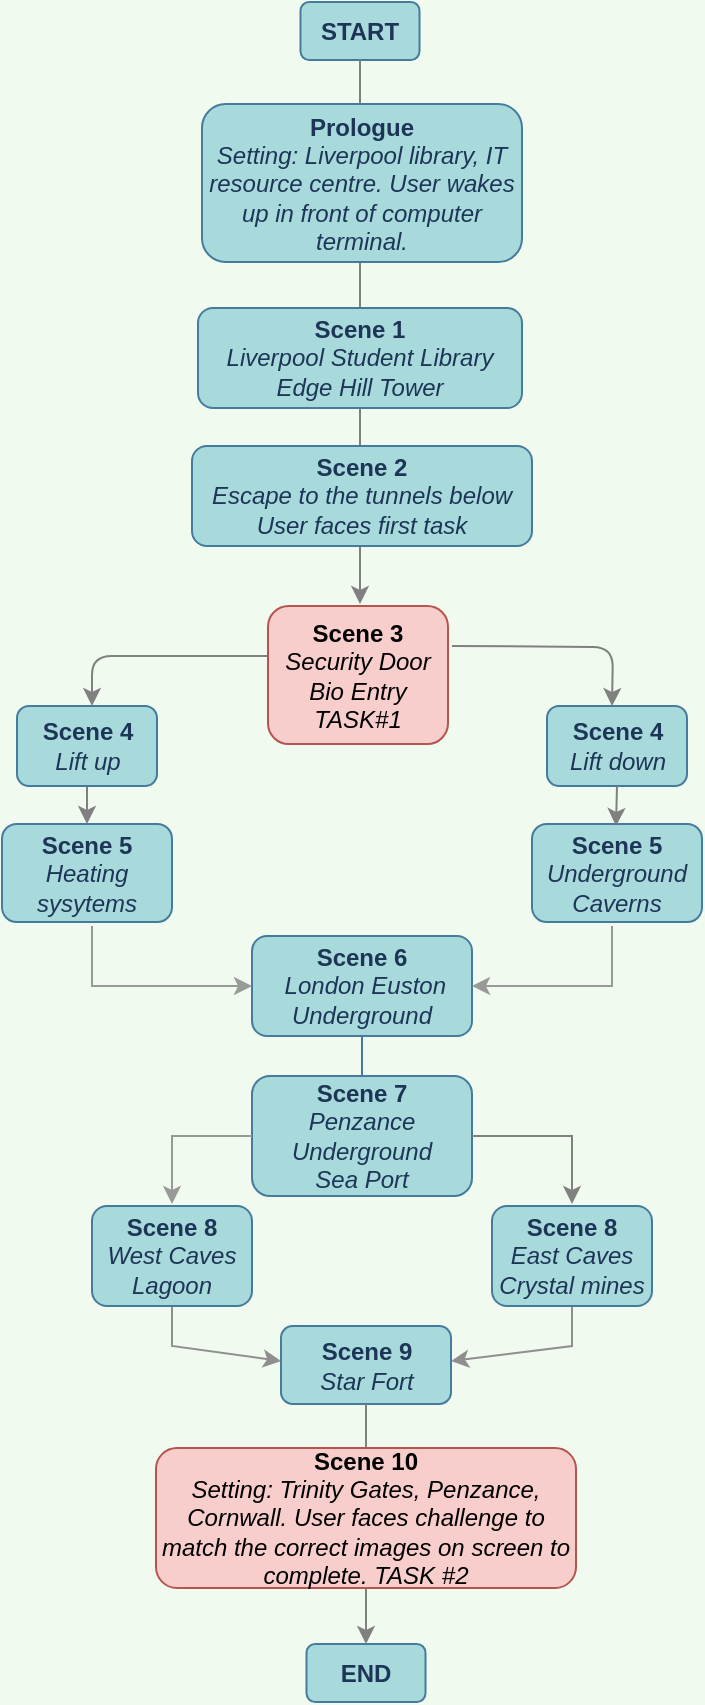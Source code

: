 <mxfile version="15.5.9" type="github">
  <diagram id="cXGQUIpQxS_fL44lwIFH" name="Page-1">
    <mxGraphModel dx="1312" dy="724" grid="1" gridSize="10" guides="1" tooltips="1" connect="1" arrows="1" fold="1" page="1" pageScale="1" pageWidth="850" pageHeight="1100" background="#F1FAEE" math="0" shadow="0">
      <root>
        <mxCell id="0" />
        <mxCell id="1" parent="0" />
        <mxCell id="5xCC1GNIO-IaGWrvfCco-57" style="edgeStyle=orthogonalEdgeStyle;curved=0;rounded=1;sketch=0;orthogonalLoop=1;jettySize=auto;html=1;fontColor=#1D3557;strokeColor=#808080;fillColor=#A8DADC;" parent="1" edge="1">
          <mxGeometry relative="1" as="geometry">
            <mxPoint x="540" y="391" as="targetPoint" />
            <mxPoint x="460" y="361" as="sourcePoint" />
          </mxGeometry>
        </mxCell>
        <mxCell id="5xCC1GNIO-IaGWrvfCco-59" style="edgeStyle=orthogonalEdgeStyle;curved=0;rounded=1;sketch=0;orthogonalLoop=1;jettySize=auto;html=1;fontColor=#1D3557;strokeColor=#808080;fillColor=#A8DADC;" parent="1" source="nOvAloDPaUvF_4_PYu3U-1" edge="1">
          <mxGeometry relative="1" as="geometry">
            <mxPoint x="280" y="391" as="targetPoint" />
            <Array as="points">
              <mxPoint x="280" y="366" />
            </Array>
          </mxGeometry>
        </mxCell>
        <mxCell id="nOvAloDPaUvF_4_PYu3U-1" value="&lt;b&gt;Scene 3 &lt;/b&gt;&lt;br&gt;&lt;i&gt;Security Door&lt;br&gt;Bio Entry&lt;br&gt;TASK#1&lt;br&gt;&lt;/i&gt;" style="whiteSpace=wrap;html=1;fillColor=#f8cecc;strokeColor=#b85450;rounded=1;" parent="1" vertex="1">
          <mxGeometry x="368" y="341" width="90" height="69" as="geometry" />
        </mxCell>
        <mxCell id="nOvAloDPaUvF_4_PYu3U-3" value="&lt;b&gt;Scene 5&lt;/b&gt; &lt;i&gt;Underground&lt;br&gt;Caverns&lt;/i&gt;" style="whiteSpace=wrap;html=1;fillColor=#A8DADC;strokeColor=#457B9D;fontColor=#1D3557;rounded=1;" parent="1" vertex="1">
          <mxGeometry x="500" y="450" width="85" height="49" as="geometry" />
        </mxCell>
        <mxCell id="5xCC1GNIO-IaGWrvfCco-63" value="" style="edgeStyle=orthogonalEdgeStyle;curved=0;rounded=1;sketch=0;orthogonalLoop=1;jettySize=auto;html=1;fontColor=#1D3557;strokeColor=#808080;fillColor=#A8DADC;entryX=0.5;entryY=0;entryDx=0;entryDy=0;" parent="1" source="5xCC1GNIO-IaGWrvfCco-49" target="5xCC1GNIO-IaGWrvfCco-79" edge="1">
          <mxGeometry relative="1" as="geometry">
            <mxPoint x="278" y="471" as="targetPoint" />
          </mxGeometry>
        </mxCell>
        <mxCell id="5xCC1GNIO-IaGWrvfCco-49" value="&lt;b&gt;Scene 4&lt;/b&gt;&lt;br&gt;&lt;i&gt;Lift up&lt;/i&gt;" style="whiteSpace=wrap;html=1;fillColor=#A8DADC;strokeColor=#457B9D;fontColor=#1D3557;rounded=1;" parent="1" vertex="1">
          <mxGeometry x="242.5" y="391" width="70" height="40" as="geometry" />
        </mxCell>
        <mxCell id="5xCC1GNIO-IaGWrvfCco-47" value="&lt;b&gt;Scene 4&lt;/b&gt;&lt;br&gt;&lt;i&gt;Lift down&lt;/i&gt;" style="whiteSpace=wrap;html=1;fillColor=#A8DADC;strokeColor=#457B9D;fontColor=#1D3557;rounded=1;" parent="1" vertex="1">
          <mxGeometry x="507.5" y="391" width="70" height="40" as="geometry" />
        </mxCell>
        <mxCell id="5xCC1GNIO-IaGWrvfCco-84" style="edgeStyle=orthogonalEdgeStyle;curved=0;rounded=1;sketch=0;orthogonalLoop=1;jettySize=auto;html=1;fontColor=#1D3557;strokeColor=#457B9D;fillColor=#A8DADC;" parent="1" source="5xCC1GNIO-IaGWrvfCco-67" edge="1">
          <mxGeometry relative="1" as="geometry">
            <mxPoint x="415.5" y="611" as="targetPoint" />
          </mxGeometry>
        </mxCell>
        <mxCell id="5xCC1GNIO-IaGWrvfCco-78" value="" style="edgeStyle=orthogonalEdgeStyle;curved=0;rounded=1;sketch=0;orthogonalLoop=1;jettySize=auto;html=1;fontColor=#1D3557;strokeColor=#808080;fillColor=#A8DADC;exitX=0.5;exitY=1;exitDx=0;exitDy=0;" parent="1" source="5xCC1GNIO-IaGWrvfCco-47" edge="1">
          <mxGeometry relative="1" as="geometry">
            <mxPoint x="542" y="441" as="sourcePoint" />
            <mxPoint x="542" y="451" as="targetPoint" />
          </mxGeometry>
        </mxCell>
        <mxCell id="5xCC1GNIO-IaGWrvfCco-67" value="&amp;nbsp; &amp;nbsp; &amp;nbsp; &amp;nbsp;&lt;b&gt;Scene 6&amp;nbsp; &lt;/b&gt;&amp;nbsp; &amp;nbsp; &amp;nbsp; &amp;nbsp;&lt;i&gt;London&amp;nbsp;Euston Underground&lt;/i&gt;" style="whiteSpace=wrap;html=1;fillColor=#A8DADC;strokeColor=#457B9D;rounded=1;fontColor=#1D3557;" parent="1" vertex="1">
          <mxGeometry x="360" y="506" width="110" height="50" as="geometry" />
        </mxCell>
        <mxCell id="5xCC1GNIO-IaGWrvfCco-79" value="&lt;b&gt;Scene 5&lt;/b&gt; &lt;i&gt;Heating sysytems&lt;/i&gt;" style="whiteSpace=wrap;html=1;fillColor=#A8DADC;strokeColor=#457B9D;fontColor=#1D3557;rounded=1;" parent="1" vertex="1">
          <mxGeometry x="235" y="450" width="85" height="49" as="geometry" />
        </mxCell>
        <mxCell id="5xCC1GNIO-IaGWrvfCco-85" value="&lt;b&gt;Scene 7&lt;/b&gt;&lt;br&gt;&lt;i&gt;Penzance Underground&lt;br&gt;Sea Port&lt;/i&gt;" style="whiteSpace=wrap;html=1;fillColor=#A8DADC;strokeColor=#457B9D;fontColor=#1D3557;rounded=1;" parent="1" vertex="1">
          <mxGeometry x="360" y="576" width="110" height="60" as="geometry" />
        </mxCell>
        <mxCell id="5xCC1GNIO-IaGWrvfCco-95" value="&lt;b&gt;Scene 9&lt;br&gt;&lt;/b&gt;&lt;i&gt;Star Fort&lt;/i&gt;" style="whiteSpace=wrap;html=1;fillColor=#A8DADC;strokeColor=#457B9D;fontColor=#1D3557;rounded=1;" parent="1" vertex="1">
          <mxGeometry x="374.5" y="701" width="85" height="39" as="geometry" />
        </mxCell>
        <mxCell id="0-ht7yui7lBvPjN0zQyr-3" value="&lt;b&gt;END&lt;/b&gt;" style="whiteSpace=wrap;html=1;fillColor=#A8DADC;strokeColor=#457B9D;fontColor=#1D3557;rounded=1;" parent="1" vertex="1">
          <mxGeometry x="387.25" y="860" width="59.5" height="29" as="geometry" />
        </mxCell>
        <mxCell id="0-ht7yui7lBvPjN0zQyr-6" value="" style="endArrow=classic;html=1;rounded=0;exitX=0.5;exitY=1;exitDx=0;exitDy=0;entryX=1;entryY=0.5;entryDx=0;entryDy=0;strokeColor=#8F8F8F;" parent="1" edge="1">
          <mxGeometry width="50" height="50" relative="1" as="geometry">
            <mxPoint x="520" y="682" as="sourcePoint" />
            <mxPoint x="459.5" y="718.5" as="targetPoint" />
            <Array as="points">
              <mxPoint x="520" y="711" />
            </Array>
          </mxGeometry>
        </mxCell>
        <mxCell id="0-ht7yui7lBvPjN0zQyr-7" value="" style="endArrow=classic;html=1;rounded=0;exitX=0.5;exitY=1;exitDx=0;exitDy=0;entryX=0;entryY=0.5;entryDx=0;entryDy=0;strokeColor=#8F8F8F;" parent="1" edge="1">
          <mxGeometry width="50" height="50" relative="1" as="geometry">
            <mxPoint x="320" y="682" as="sourcePoint" />
            <mxPoint x="374.5" y="718.5" as="targetPoint" />
            <Array as="points">
              <mxPoint x="320" y="711" />
            </Array>
          </mxGeometry>
        </mxCell>
        <mxCell id="0-ht7yui7lBvPjN0zQyr-8" value="" style="endArrow=classic;html=1;rounded=0;strokeColor=#999999;entryX=0;entryY=0.5;entryDx=0;entryDy=0;" parent="1" target="5xCC1GNIO-IaGWrvfCco-67" edge="1">
          <mxGeometry width="50" height="50" relative="1" as="geometry">
            <mxPoint x="280" y="501" as="sourcePoint" />
            <mxPoint x="210" y="571" as="targetPoint" />
            <Array as="points">
              <mxPoint x="280" y="531" />
            </Array>
          </mxGeometry>
        </mxCell>
        <mxCell id="0-ht7yui7lBvPjN0zQyr-9" value="" style="endArrow=classic;html=1;rounded=0;strokeColor=#999999;entryX=1;entryY=0.5;entryDx=0;entryDy=0;" parent="1" target="5xCC1GNIO-IaGWrvfCco-67" edge="1">
          <mxGeometry width="50" height="50" relative="1" as="geometry">
            <mxPoint x="540" y="501" as="sourcePoint" />
            <mxPoint x="460" y="501" as="targetPoint" />
            <Array as="points">
              <mxPoint x="540" y="531" />
            </Array>
          </mxGeometry>
        </mxCell>
        <mxCell id="P4V8NvUVzVmQZwW4-29D-3" value="" style="endArrow=classic;html=1;rounded=0;exitX=0;exitY=0.5;exitDx=0;exitDy=0;strokeColor=#999999;" parent="1" source="5xCC1GNIO-IaGWrvfCco-85" edge="1">
          <mxGeometry width="50" height="50" relative="1" as="geometry">
            <mxPoint x="400" y="631" as="sourcePoint" />
            <mxPoint x="320" y="640" as="targetPoint" />
            <Array as="points">
              <mxPoint x="320" y="606" />
            </Array>
          </mxGeometry>
        </mxCell>
        <mxCell id="P4V8NvUVzVmQZwW4-29D-4" value="" style="endArrow=classic;html=1;rounded=0;exitX=1;exitY=0.5;exitDx=0;exitDy=0;strokeColor=#808080;" parent="1" edge="1">
          <mxGeometry width="50" height="50" relative="1" as="geometry">
            <mxPoint x="470" y="606" as="sourcePoint" />
            <mxPoint x="520" y="640" as="targetPoint" />
            <Array as="points">
              <mxPoint x="520" y="606" />
            </Array>
          </mxGeometry>
        </mxCell>
        <mxCell id="P4V8NvUVzVmQZwW4-29D-13" value="&lt;b&gt;START&lt;/b&gt;" style="whiteSpace=wrap;html=1;fillColor=#A8DADC;strokeColor=#457B9D;fontColor=#1D3557;rounded=1;" parent="1" vertex="1">
          <mxGeometry x="384.25" y="39" width="59.5" height="29" as="geometry" />
        </mxCell>
        <mxCell id="zv1xlFOfzonrGdlPwrEh-5" value="" style="endArrow=classic;html=1;rounded=0;exitX=0.5;exitY=1;exitDx=0;exitDy=0;entryX=0.5;entryY=0;entryDx=0;entryDy=0;strokeColor=#808080;" edge="1" parent="1" source="5xCC1GNIO-IaGWrvfCco-95" target="0-ht7yui7lBvPjN0zQyr-3">
          <mxGeometry width="50" height="50" relative="1" as="geometry">
            <mxPoint x="490" y="720" as="sourcePoint" />
            <mxPoint x="540" y="670" as="targetPoint" />
          </mxGeometry>
        </mxCell>
        <mxCell id="P4V8NvUVzVmQZwW4-29D-14" value="" style="endArrow=classic;html=1;rounded=0;strokeColor=#808080;exitX=0.5;exitY=1;exitDx=0;exitDy=0;" parent="1" edge="1">
          <mxGeometry width="50" height="50" relative="1" as="geometry">
            <mxPoint x="414" y="68" as="sourcePoint" />
            <mxPoint x="414" y="340" as="targetPoint" />
          </mxGeometry>
        </mxCell>
        <mxCell id="5xCC1GNIO-IaGWrvfCco-101" value="&lt;b&gt;Scene 10&lt;br&gt;&lt;/b&gt;&lt;i&gt;Setting: Trinity Gates, Penzance, Cornwall. User faces challenge to match the correct images on screen to complete. TASK #2&lt;/i&gt;" style="whiteSpace=wrap;html=1;fillColor=#f8cecc;strokeColor=#b85450;rounded=1;" parent="1" vertex="1">
          <mxGeometry x="312" y="762" width="210" height="70" as="geometry" />
        </mxCell>
        <mxCell id="5xCC1GNIO-IaGWrvfCco-86" value="&lt;b&gt;Scene 8&lt;/b&gt;&lt;br&gt;&lt;i&gt;East Caves&lt;br&gt;Crystal mines&lt;/i&gt;" style="whiteSpace=wrap;html=1;fillColor=#A8DADC;strokeColor=#457B9D;fontColor=#1D3557;rounded=1;" parent="1" vertex="1">
          <mxGeometry x="480" y="641" width="80" height="50" as="geometry" />
        </mxCell>
        <mxCell id="5xCC1GNIO-IaGWrvfCco-87" value="&lt;b&gt;Scene 8&lt;/b&gt;&lt;br&gt;&lt;i&gt;West Caves&lt;br&gt;Lagoon&lt;/i&gt;" style="whiteSpace=wrap;html=1;fillColor=#A8DADC;strokeColor=#457B9D;fontColor=#1D3557;rounded=1;" parent="1" vertex="1">
          <mxGeometry x="280" y="641" width="80" height="50" as="geometry" />
        </mxCell>
        <mxCell id="5xCC1GNIO-IaGWrvfCco-33" value="&lt;b&gt;Scene 1&lt;br&gt;&lt;/b&gt;&lt;i&gt;Liverpool Student Library&lt;br&gt;Edge Hill Tower&lt;/i&gt;" style="whiteSpace=wrap;html=1;fillColor=#A8DADC;strokeColor=#457B9D;fontColor=#1D3557;rounded=1;" parent="1" vertex="1">
          <mxGeometry x="333" y="192" width="162" height="50" as="geometry" />
        </mxCell>
        <mxCell id="5xCC1GNIO-IaGWrvfCco-42" value="&lt;b&gt;Scene 2&lt;/b&gt;&lt;br&gt;&lt;i&gt;Escape to the tunnels below&lt;br&gt;User faces first task&lt;br&gt;&lt;/i&gt;" style="whiteSpace=wrap;html=1;fillColor=#A8DADC;strokeColor=#457B9D;fontColor=#1D3557;rounded=1;" parent="1" vertex="1">
          <mxGeometry x="330" y="261" width="170" height="50" as="geometry" />
        </mxCell>
        <mxCell id="5xCC1GNIO-IaGWrvfCco-102" value="&lt;b&gt;Prologue&lt;/b&gt;&lt;br&gt;&lt;i&gt;Setting: Liverpool library, IT resource centre. User wakes up in front of computer terminal.&lt;/i&gt;" style="whiteSpace=wrap;html=1;fillColor=#A8DADC;strokeColor=#457B9D;fontColor=#1D3557;rounded=1;" parent="1" vertex="1">
          <mxGeometry x="335" y="90" width="160" height="79" as="geometry" />
        </mxCell>
      </root>
    </mxGraphModel>
  </diagram>
</mxfile>
